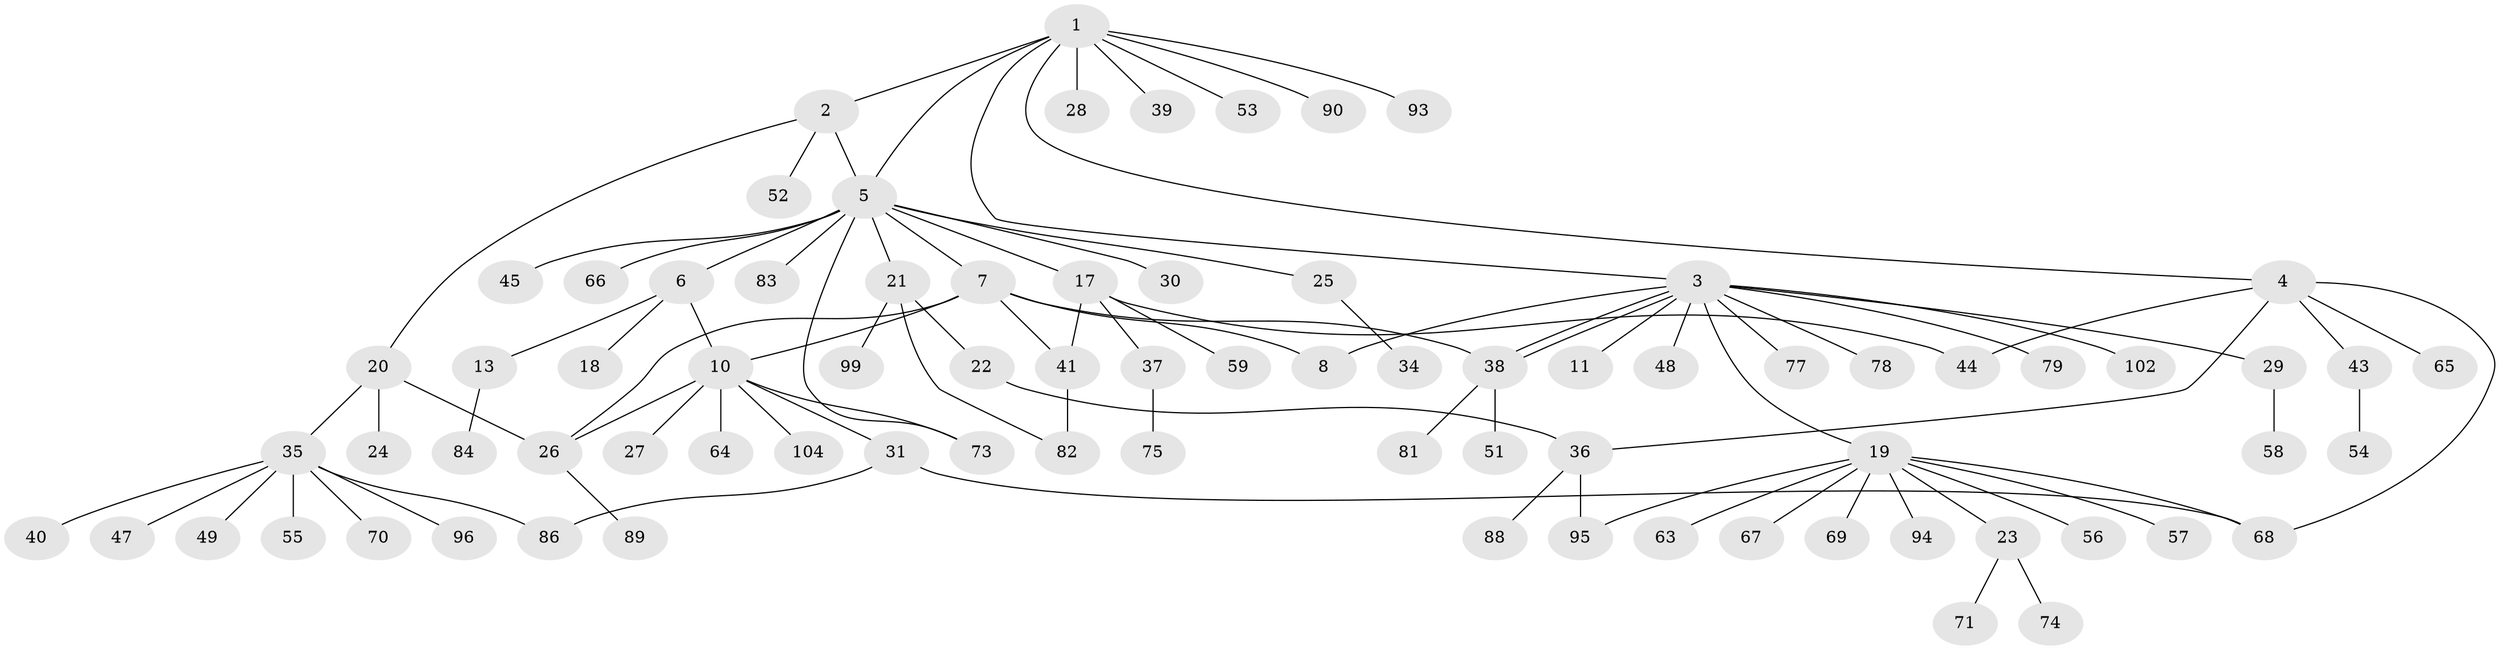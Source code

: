 // original degree distribution, {10: 0.019230769230769232, 2: 0.22115384615384615, 12: 0.009615384615384616, 5: 0.04807692307692308, 14: 0.009615384615384616, 7: 0.009615384615384616, 3: 0.10576923076923077, 9: 0.019230769230769232, 1: 0.5288461538461539, 4: 0.019230769230769232, 6: 0.009615384615384616}
// Generated by graph-tools (version 1.1) at 2025/11/02/27/25 16:11:15]
// undirected, 79 vertices, 94 edges
graph export_dot {
graph [start="1"]
  node [color=gray90,style=filled];
  1 [super="+16"];
  2 [super="+14"];
  3 [super="+62"];
  4 [super="+9"];
  5 [super="+12"];
  6 [super="+87"];
  7 [super="+15"];
  8 [super="+101"];
  10 [super="+85"];
  11 [super="+76"];
  13 [super="+61"];
  17 [super="+103"];
  18;
  19 [super="+32"];
  20 [super="+80"];
  21 [super="+92"];
  22;
  23 [super="+60"];
  24;
  25;
  26 [super="+33"];
  27;
  28;
  29 [super="+50"];
  30;
  31 [super="+42"];
  34;
  35 [super="+97"];
  36 [super="+72"];
  37 [super="+46"];
  38;
  39;
  40;
  41;
  43;
  44;
  45;
  47;
  48;
  49;
  51 [super="+91"];
  52;
  53;
  54;
  55;
  56;
  57;
  58;
  59;
  63;
  64;
  65;
  66 [super="+98"];
  67;
  68;
  69;
  70;
  71;
  73;
  74;
  75;
  77;
  78;
  79;
  81;
  82 [super="+100"];
  83;
  84;
  86;
  88;
  89;
  90;
  93;
  94;
  95;
  96;
  99;
  102;
  104;
  1 -- 2;
  1 -- 3;
  1 -- 4;
  1 -- 5;
  1 -- 28;
  1 -- 39;
  1 -- 53;
  1 -- 90;
  1 -- 93;
  2 -- 20;
  2 -- 5;
  2 -- 52;
  3 -- 11;
  3 -- 19;
  3 -- 29;
  3 -- 38;
  3 -- 38;
  3 -- 48;
  3 -- 77;
  3 -- 78;
  3 -- 102;
  3 -- 8;
  3 -- 79;
  4 -- 36;
  4 -- 43;
  4 -- 68;
  4 -- 65;
  4 -- 44;
  5 -- 6 [weight=2];
  5 -- 7;
  5 -- 17;
  5 -- 21;
  5 -- 25;
  5 -- 30;
  5 -- 45;
  5 -- 66;
  5 -- 73;
  5 -- 83;
  6 -- 10;
  6 -- 13;
  6 -- 18;
  7 -- 8;
  7 -- 10 [weight=2];
  7 -- 26;
  7 -- 38;
  7 -- 41;
  10 -- 27;
  10 -- 31;
  10 -- 64;
  10 -- 73;
  10 -- 104;
  10 -- 26;
  13 -- 84;
  17 -- 37;
  17 -- 41;
  17 -- 44;
  17 -- 59;
  19 -- 23;
  19 -- 56;
  19 -- 57;
  19 -- 67;
  19 -- 68;
  19 -- 94;
  19 -- 95;
  19 -- 69;
  19 -- 63;
  20 -- 24;
  20 -- 26;
  20 -- 35 [weight=2];
  21 -- 22;
  21 -- 99;
  21 -- 82;
  22 -- 36;
  23 -- 71;
  23 -- 74;
  25 -- 34;
  26 -- 89;
  29 -- 58;
  31 -- 68;
  31 -- 86;
  35 -- 40;
  35 -- 47;
  35 -- 49;
  35 -- 55;
  35 -- 70;
  35 -- 86;
  35 -- 96;
  36 -- 88;
  36 -- 95;
  37 -- 75;
  38 -- 51;
  38 -- 81;
  41 -- 82;
  43 -- 54;
}
